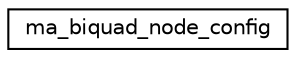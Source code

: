 digraph "Graphical Class Hierarchy"
{
 // LATEX_PDF_SIZE
  edge [fontname="Helvetica",fontsize="10",labelfontname="Helvetica",labelfontsize="10"];
  node [fontname="Helvetica",fontsize="10",shape=record];
  rankdir="LR";
  Node0 [label="ma_biquad_node_config",height=0.2,width=0.4,color="black", fillcolor="white", style="filled",URL="$structma__biquad__node__config.html",tooltip=" "];
}
